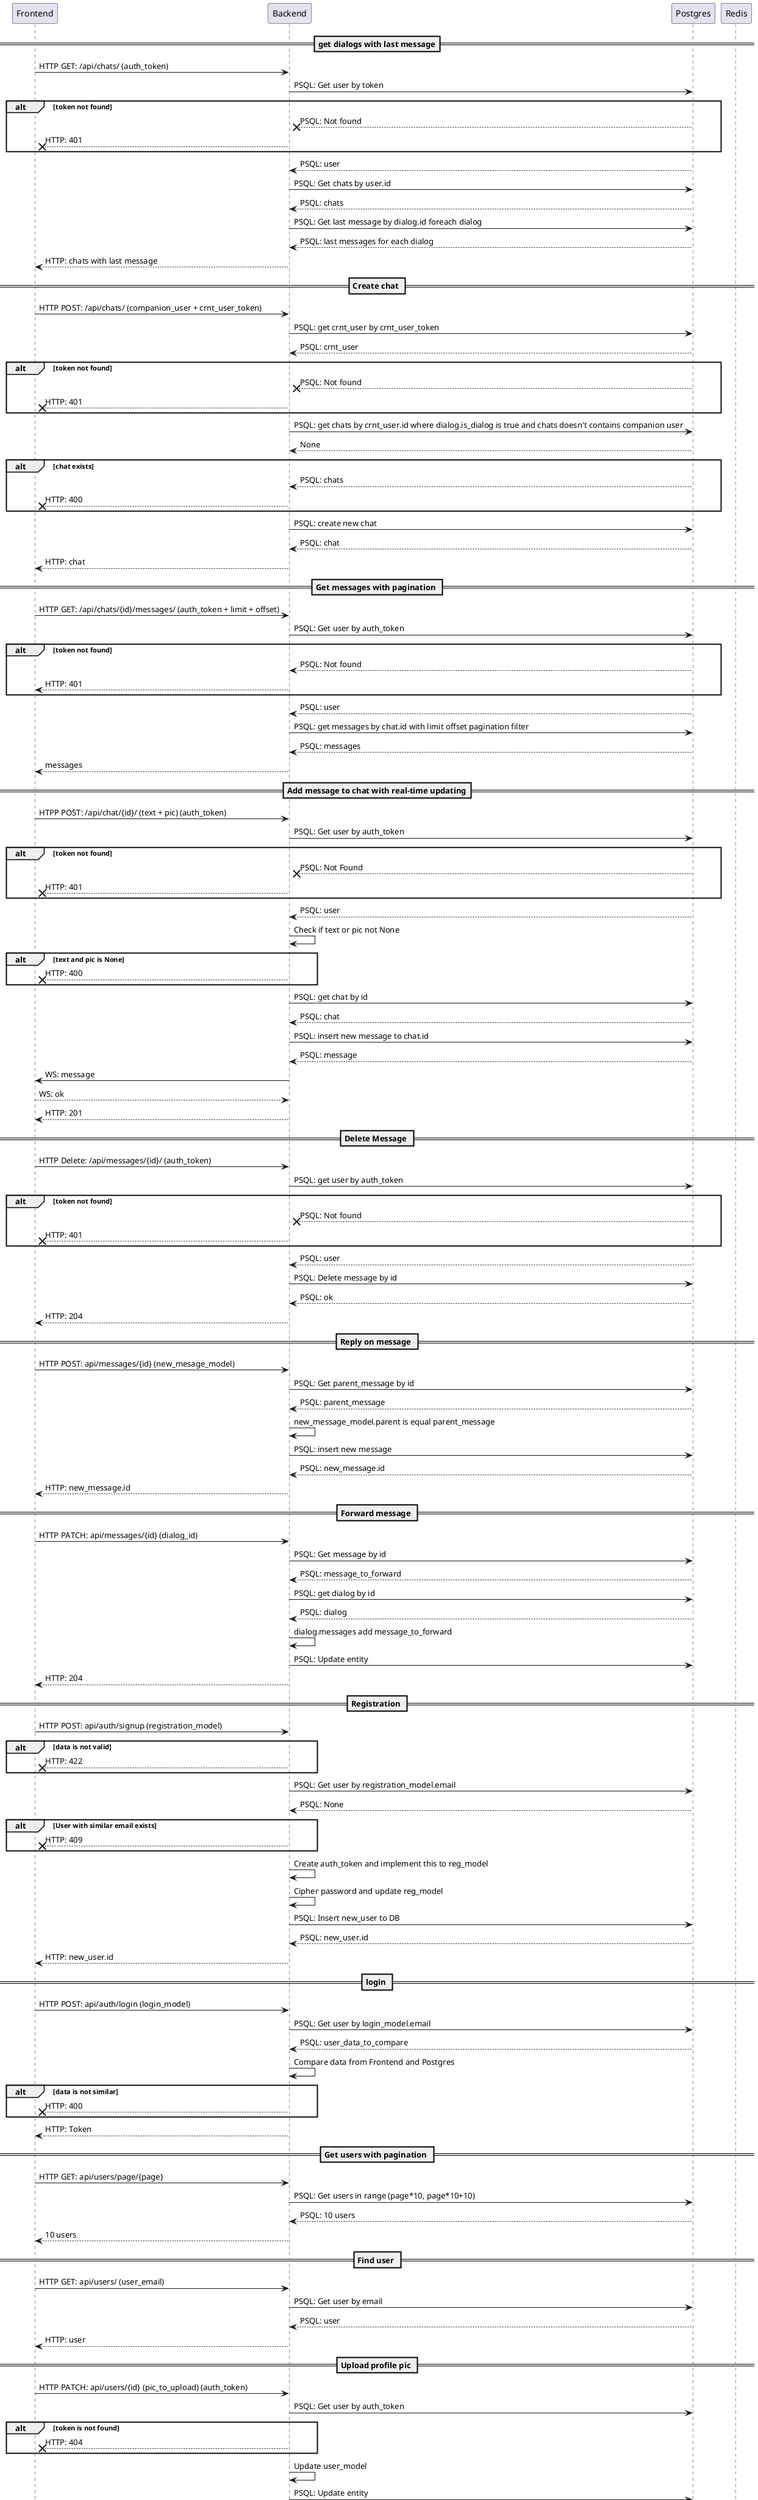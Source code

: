 @startuml
participant Frontend
participant Backend
participant Postgres
participant Redis


== get dialogs with last message==
Frontend -> Backend: HTTP GET: /api/chats/ (auth_token)
Backend -> Postgres: PSQL: Get user by token

alt token not found
Postgres --x Backend: PSQL: Not found
Backend --x Frontend: HTTP: 401
end alt

Postgres --> Backend: PSQL: user
Backend -> Postgres: PSQL: Get chats by user.id
Postgres --> Backend: PSQL: chats
Backend -> Postgres: PSQL: Get last message by dialog.id foreach dialog
Postgres --> Backend: PSQL: last messages for each dialog
Backend --> Frontend: HTTP: chats with last message


== Create chat ==
Frontend -> Backend: HTTP POST: /api/chats/ (companion_user + crnt_user_token)
Backend -> Postgres: PSQL: get crnt_user by crnt_user_token
Postgres --> Backend: PSQL: crnt_user

alt token not found
Postgres --x Backend: PSQL: Not found
Backend --x Frontend: HTTP: 401
end alt

Backend -> Postgres: PSQL: get chats by crnt_user.id where dialog.is_dialog is true and chats doesn't contains companion user
Postgres --> Backend: None

alt chat exists
Postgres --> Backend: PSQL: chats
Backend --x Frontend: HTTP: 400
end alt

Backend -> Postgres: PSQL: create new chat
Postgres --> Backend: PSQL: chat
Backend --> Frontend: HTTP: chat


== Get messages with pagination ==
Frontend -> Backend: HTTP GET: /api/chats/{id}/messages/ (auth_token + limit + offset)
Backend -> Postgres: PSQL: Get user by auth_token

alt token not found
Postgres --> Backend: PSQL: Not found
Backend --> Frontend: HTTP: 401
end alt

Postgres --> Backend: PSQL: user
Backend -> Postgres: PSQL: get messages by chat.id with limit offset pagination filter
Postgres --> Backend: PSQL: messages
Backend --> Frontend: messages


== Add message to chat with real-time updating==
Frontend -> Backend: HTPP POST: /api/chat/{id}/ (text + pic) (auth_token)
Backend -> Postgres: PSQL: Get user by auth_token

alt token not found
Postgres --x Backend: PSQL: Not Found
Backend --x Frontend: HTTP: 401
end alt

Postgres --> Backend: PSQL: user
Backend -> Backend: Check if text or pic not None

alt text and pic is None
Backend --x Frontend: HTTP: 400
end alt

Backend -> Postgres: PSQL: get chat by id
Postgres --> Backend: PSQL: chat
Backend -> Postgres: PSQL: insert new message to chat.id
Postgres --> Backend: PSQL: message
Backend -> Frontend: WS: message
Frontend --> Backend: WS: ok
Backend --> Frontend: HTTP: 201


== Delete Message ==
Frontend -> Backend: HTTP Delete: /api/messages/{id}/ (auth_token)
Backend -> Postgres: PSQL: get user by auth_token

alt token not found
Postgres --x Backend: PSQL: Not found
Backend --x Frontend: HTTP: 401
end alt

Postgres --> Backend: PSQL: user
Backend -> Postgres: PSQL: Delete message by id
Postgres --> Backend: PSQL: ok
Backend --> Frontend: HTTP: 204


== Reply on message ==
Frontend -> Backend: HTTP POST: api/messages/{id} (new_mesage_model)
Backend -> Postgres: PSQL: Get parent_message by id
Postgres --> Backend: PSQL: parent_message
Backend -> Backend: new_message_model.parent is equal parent_message
Backend -> Postgres: PSQL: insert new message
Postgres --> Backend: PSQL: new_message.id
Backend --> Frontend: HTTP: new_message.id


== Forward message ==
Frontend -> Backend: HTTP PATCH: api/messages/{id} (dialog_id)
Backend -> Postgres: PSQL: Get message by id
Postgres --> Backend: PSQL: message_to_forward
Backend -> Postgres: PSQL: get dialog by id
Postgres --> Backend: PSQL: dialog
Backend -> Backend: dialog.messages add message_to_forward
Backend -> Postgres: PSQL: Update entity
Backend --> Frontend: HTTP: 204


== Registration ==
Frontend -> Backend: HTTP POST: api/auth/signup (registration_model)

alt data is not valid
Backend --x Frontend: HTTP: 422
end alt


Backend -> Postgres: PSQL: Get user by registration_model.email
Postgres --> Backend: PSQL: None

alt User with similar email exists
Backend --x Frontend: HTTP: 409
end alt

Backend -> Backend: Create auth_token and implement this to reg_model
Backend -> Backend: Cipher password and update reg_model
Backend -> Postgres: PSQL: Insert new_user to DB
Postgres --> Backend: PSQL: new_user.id
Backend --> Frontend: HTTP: new_user.id


== login ==
Frontend -> Backend: HTTP POST: api/auth/login (login_model)
Backend -> Postgres: PSQL: Get user by login_model.email
Postgres --> Backend: PSQL: user_data_to_compare
Backend -> Backend: Compare data from Frontend and Postgres

alt data is not similar
Backend --x Frontend: HTTP: 400
end alt

Backend --> Frontend: HTTP: Token


== Get users with pagination ==
Frontend -> Backend: HTTP GET: api/users/page/{page}
Backend -> Postgres: PSQL: Get users in range (page*10, page*10+10)
Postgres --> Backend: PSQL: 10 users
Backend --> Frontend: 10 users

== Find user ==
Frontend -> Backend: HTTP GET: api/users/ (user_email)
Backend -> Postgres: PSQL: Get user by email
Postgres --> Backend: PSQL: user
Backend --> Frontend: HTTP: user


== Upload profile pic ==
Frontend -> Backend: HTTP PATCH: api/users/{id} (pic_to_upload) (auth_token)
Backend -> Postgres: PSQL: Get user by auth_token

alt token is not found
Backend --x Frontend: HTTP: 404
end alt

Backend -> Backend: Update user_model
Backend -> Postgres: PSQL: Update entity
Backend --> Frontend: HTTP: 204
@enduml